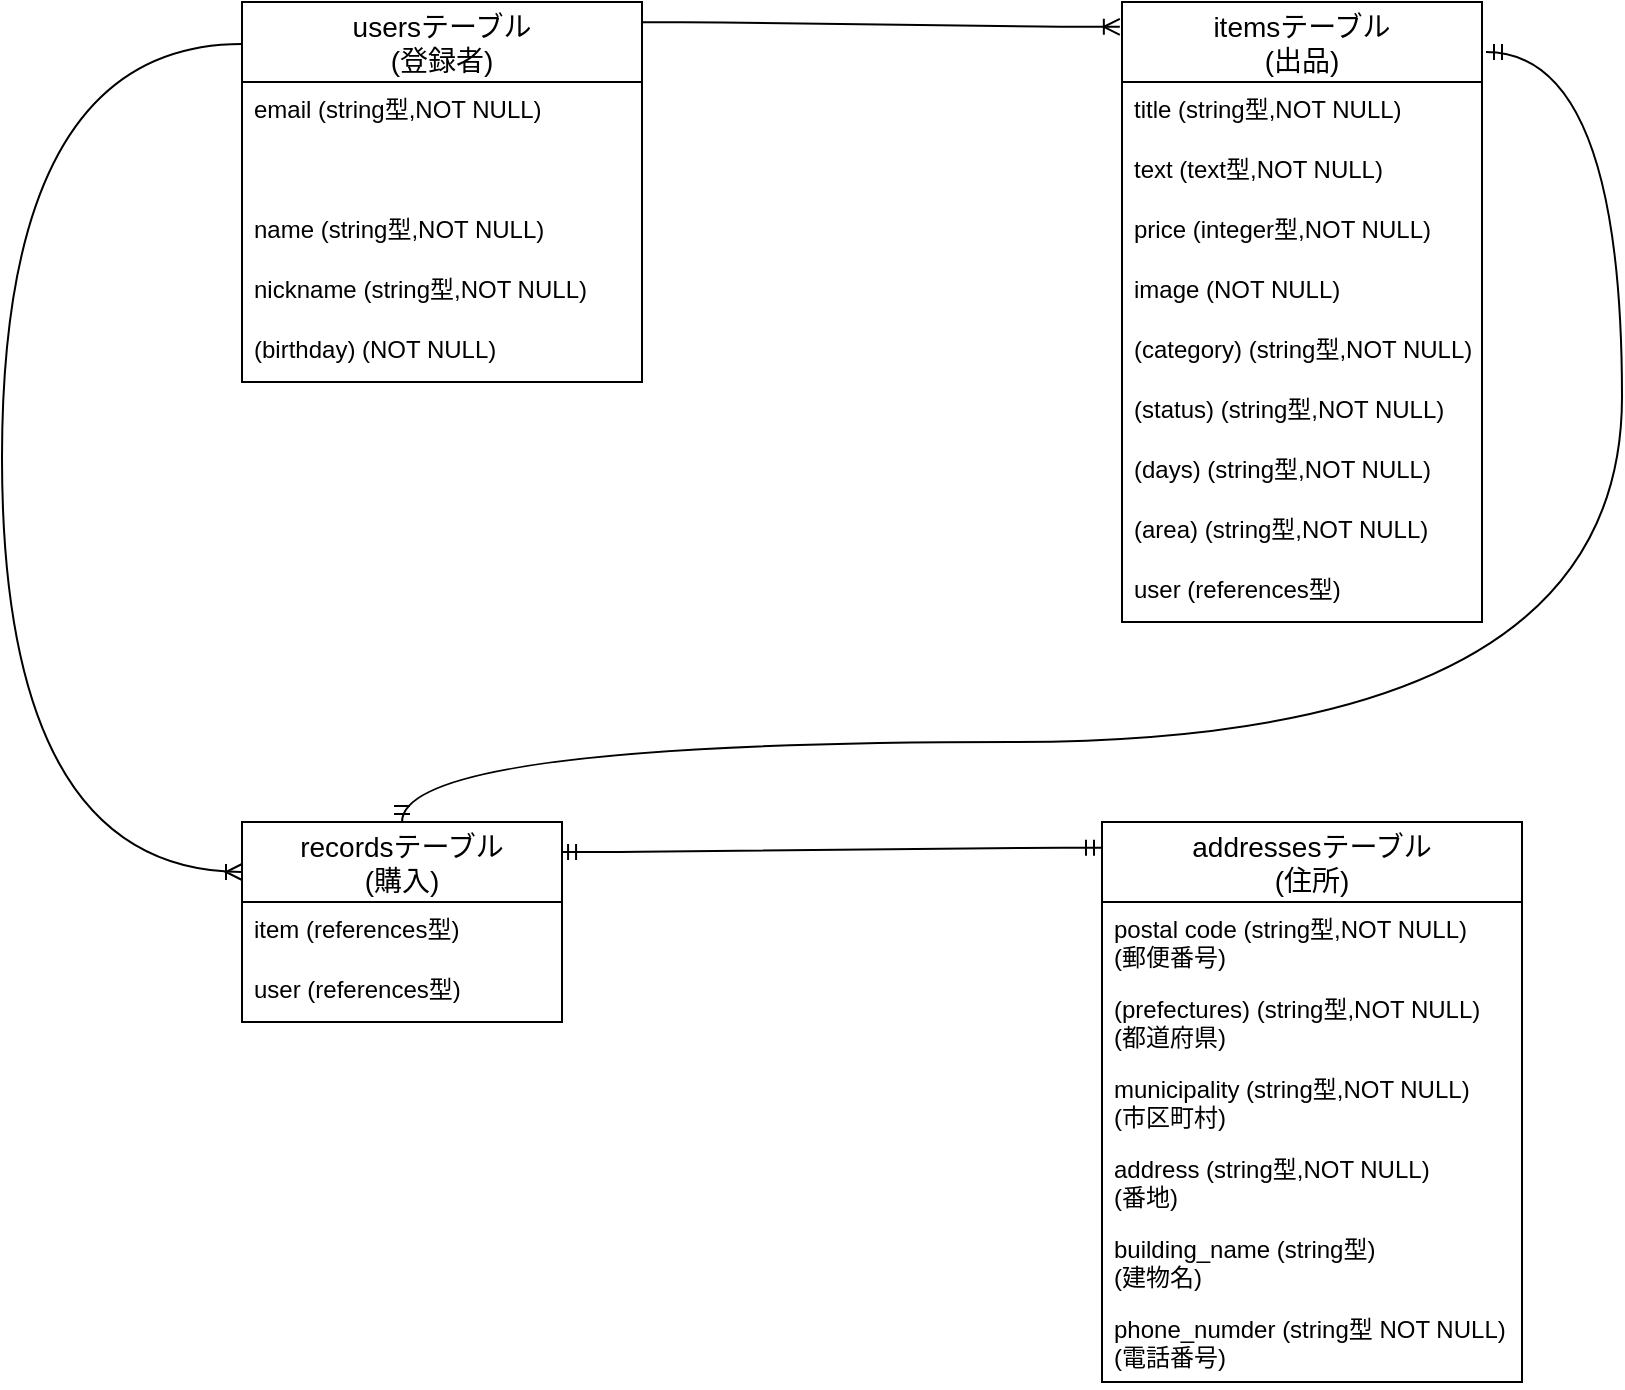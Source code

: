 <mxfile version="13.6.5">
    <diagram id="MlLd6az-TUqGnfiesVWA" name="ページ1">
        <mxGraphModel dx="959" dy="817" grid="1" gridSize="10" guides="1" tooltips="1" connect="1" arrows="0" fold="1" page="1" pageScale="1" pageWidth="1169" pageHeight="827" math="0" shadow="0">
            <root>
                <mxCell id="0"/>
                <mxCell id="1" parent="0"/>
                <mxCell id="13" value="" style="edgeStyle=entityRelationEdgeStyle;fontSize=12;html=1;endArrow=ERoneToMany;entryX=-0.006;entryY=0.04;entryDx=0;entryDy=0;exitX=1;exitY=0.053;exitDx=0;exitDy=0;exitPerimeter=0;entryPerimeter=0;" edge="1" parent="1" source="4" target="8">
                    <mxGeometry width="100" height="100" relative="1" as="geometry">
                        <mxPoint x="360" y="135" as="sourcePoint"/>
                        <mxPoint x="620" y="140" as="targetPoint"/>
                    </mxGeometry>
                </mxCell>
                <mxCell id="20" value="" style="edgeStyle=orthogonalEdgeStyle;fontSize=12;html=1;endArrow=ERoneToMany;entryX=0;entryY=0.25;entryDx=0;entryDy=0;curved=1;" edge="1" parent="1" target="14">
                    <mxGeometry width="100" height="100" relative="1" as="geometry">
                        <mxPoint x="200" y="131" as="sourcePoint"/>
                        <mxPoint x="200" y="575" as="targetPoint"/>
                        <Array as="points">
                            <mxPoint x="80" y="131"/>
                            <mxPoint x="80" y="545"/>
                        </Array>
                    </mxGeometry>
                </mxCell>
                <mxCell id="21" value="" style="edgeStyle=orthogonalEdgeStyle;fontSize=12;html=1;endArrow=ERmandOne;startArrow=ERmandOne;curved=1;exitX=0.5;exitY=0;exitDx=0;exitDy=0;" edge="1" parent="1" source="14">
                    <mxGeometry width="100" height="100" relative="1" as="geometry">
                        <mxPoint x="320" y="490" as="sourcePoint"/>
                        <mxPoint x="822" y="135" as="targetPoint"/>
                        <Array as="points">
                            <mxPoint x="280" y="480"/>
                            <mxPoint x="890" y="480"/>
                            <mxPoint x="890" y="135"/>
                        </Array>
                    </mxGeometry>
                </mxCell>
                <mxCell id="32" value="" style="edgeStyle=entityRelationEdgeStyle;fontSize=12;html=1;endArrow=ERmandOne;startArrow=ERmandOne;exitX=0.994;exitY=0.15;exitDx=0;exitDy=0;exitPerimeter=0;entryX=0;entryY=0.046;entryDx=0;entryDy=0;entryPerimeter=0;" edge="1" parent="1" source="14" target="24">
                    <mxGeometry width="100" height="100" relative="1" as="geometry">
                        <mxPoint x="340" y="680" as="sourcePoint"/>
                        <mxPoint x="629" y="542" as="targetPoint"/>
                    </mxGeometry>
                </mxCell>
                <mxCell id="8" value="itemsテーブル&#10;(出品)" style="swimlane;fontStyle=0;childLayout=stackLayout;horizontal=1;startSize=40;horizontalStack=0;resizeParent=1;resizeParentMax=0;resizeLast=0;collapsible=1;marginBottom=0;align=center;fontSize=14;" vertex="1" parent="1">
                    <mxGeometry x="640" y="110" width="180" height="310" as="geometry">
                        <mxRectangle x="60" y="10" width="50" height="26" as="alternateBounds"/>
                    </mxGeometry>
                </mxCell>
                <mxCell id="9" value="title (string型,NOT NULL)" style="text;strokeColor=none;fillColor=none;spacingLeft=4;spacingRight=4;overflow=hidden;rotatable=0;points=[[0,0.5],[1,0.5]];portConstraint=eastwest;fontSize=12;" vertex="1" parent="8">
                    <mxGeometry y="40" width="180" height="30" as="geometry"/>
                </mxCell>
                <mxCell id="10" value="text (text型,NOT NULL)" style="text;strokeColor=none;fillColor=none;spacingLeft=4;spacingRight=4;overflow=hidden;rotatable=0;points=[[0,0.5],[1,0.5]];portConstraint=eastwest;fontSize=12;" vertex="1" parent="8">
                    <mxGeometry y="70" width="180" height="30" as="geometry"/>
                </mxCell>
                <mxCell id="11" value="price (integer型,NOT NULL)" style="text;strokeColor=none;fillColor=none;spacingLeft=4;spacingRight=4;overflow=hidden;rotatable=0;points=[[0,0.5],[1,0.5]];portConstraint=eastwest;fontSize=12;" vertex="1" parent="8">
                    <mxGeometry y="100" width="180" height="30" as="geometry"/>
                </mxCell>
                <mxCell id="35" value="image (NOT NULL)" style="text;strokeColor=none;fillColor=none;spacingLeft=4;spacingRight=4;overflow=hidden;rotatable=0;points=[[0,0.5],[1,0.5]];portConstraint=eastwest;fontSize=12;" vertex="1" parent="8">
                    <mxGeometry y="130" width="180" height="30" as="geometry"/>
                </mxCell>
                <mxCell id="45" value="(category) (string型,NOT NULL)" style="text;strokeColor=none;fillColor=none;spacingLeft=4;spacingRight=4;overflow=hidden;rotatable=0;points=[[0,0.5],[1,0.5]];portConstraint=eastwest;fontSize=12;" vertex="1" parent="8">
                    <mxGeometry y="160" width="180" height="30" as="geometry"/>
                </mxCell>
                <mxCell id="46" value="(status) (string型,NOT NULL)" style="text;strokeColor=none;fillColor=none;spacingLeft=4;spacingRight=4;overflow=hidden;rotatable=0;points=[[0,0.5],[1,0.5]];portConstraint=eastwest;fontSize=12;" vertex="1" parent="8">
                    <mxGeometry y="190" width="180" height="30" as="geometry"/>
                </mxCell>
                <mxCell id="51" value="(days) (string型,NOT NULL)" style="text;strokeColor=none;fillColor=none;spacingLeft=4;spacingRight=4;overflow=hidden;rotatable=0;points=[[0,0.5],[1,0.5]];portConstraint=eastwest;fontSize=12;" vertex="1" parent="8">
                    <mxGeometry y="220" width="180" height="30" as="geometry"/>
                </mxCell>
                <mxCell id="52" value="(area) (string型,NOT NULL)" style="text;strokeColor=none;fillColor=none;spacingLeft=4;spacingRight=4;overflow=hidden;rotatable=0;points=[[0,0.5],[1,0.5]];portConstraint=eastwest;fontSize=12;" vertex="1" parent="8">
                    <mxGeometry y="250" width="180" height="30" as="geometry"/>
                </mxCell>
                <mxCell id="44" value="user (references型)" style="text;strokeColor=none;fillColor=none;spacingLeft=4;spacingRight=4;overflow=hidden;rotatable=0;points=[[0,0.5],[1,0.5]];portConstraint=eastwest;fontSize=12;" vertex="1" parent="8">
                    <mxGeometry y="280" width="180" height="30" as="geometry"/>
                </mxCell>
                <mxCell id="24" value="addressesテーブル&#10;(住所)" style="swimlane;fontStyle=0;childLayout=stackLayout;horizontal=1;startSize=40;horizontalStack=0;resizeParent=1;resizeParentMax=0;resizeLast=0;collapsible=1;marginBottom=0;align=center;fontSize=14;" vertex="1" parent="1">
                    <mxGeometry x="630" y="520" width="210" height="280" as="geometry">
                        <mxRectangle x="60" y="10" width="50" height="26" as="alternateBounds"/>
                    </mxGeometry>
                </mxCell>
                <mxCell id="25" value="postal code (string型,NOT NULL)&#10;(郵便番号)" style="text;strokeColor=none;fillColor=none;spacingLeft=4;spacingRight=4;overflow=hidden;rotatable=0;points=[[0,0.5],[1,0.5]];portConstraint=eastwest;fontSize=12;" vertex="1" parent="24">
                    <mxGeometry y="40" width="210" height="40" as="geometry"/>
                </mxCell>
                <mxCell id="26" value="(prefectures) (string型,NOT NULL)&#10;(都道府県)" style="text;strokeColor=none;fillColor=none;spacingLeft=4;spacingRight=4;overflow=hidden;rotatable=0;points=[[0,0.5],[1,0.5]];portConstraint=eastwest;fontSize=12;" vertex="1" parent="24">
                    <mxGeometry y="80" width="210" height="40" as="geometry"/>
                </mxCell>
                <mxCell id="27" value="municipality (string型,NOT NULL)&#10;(市区町村)" style="text;strokeColor=none;fillColor=none;spacingLeft=4;spacingRight=4;overflow=hidden;rotatable=0;points=[[0,0.5],[1,0.5]];portConstraint=eastwest;fontSize=12;" vertex="1" parent="24">
                    <mxGeometry y="120" width="210" height="40" as="geometry"/>
                </mxCell>
                <mxCell id="28" value="address (string型,NOT NULL)&#10;(番地)" style="text;strokeColor=none;fillColor=none;spacingLeft=4;spacingRight=4;overflow=hidden;rotatable=0;points=[[0,0.5],[1,0.5]];portConstraint=eastwest;fontSize=12;" vertex="1" parent="24">
                    <mxGeometry y="160" width="210" height="40" as="geometry"/>
                </mxCell>
                <mxCell id="29" value="building_name (string型)&#10;(建物名)" style="text;strokeColor=none;fillColor=none;spacingLeft=4;spacingRight=4;overflow=hidden;rotatable=0;points=[[0,0.5],[1,0.5]];portConstraint=eastwest;fontSize=12;" vertex="1" parent="24">
                    <mxGeometry y="200" width="210" height="40" as="geometry"/>
                </mxCell>
                <mxCell id="47" value="phone_numder (string型 NOT NULL) &#10;(電話番号)" style="text;strokeColor=none;fillColor=none;spacingLeft=4;spacingRight=4;overflow=hidden;rotatable=0;points=[[0,0.5],[1,0.5]];portConstraint=eastwest;fontSize=12;" vertex="1" parent="24">
                    <mxGeometry y="240" width="210" height="40" as="geometry"/>
                </mxCell>
                <mxCell id="14" value="recordsテーブル&#10;(購入)" style="swimlane;fontStyle=0;childLayout=stackLayout;horizontal=1;startSize=40;horizontalStack=0;resizeParent=1;resizeParentMax=0;resizeLast=0;collapsible=1;marginBottom=0;align=center;fontSize=14;" vertex="1" parent="1">
                    <mxGeometry x="200" y="520" width="160" height="100" as="geometry">
                        <mxRectangle x="60" y="10" width="50" height="26" as="alternateBounds"/>
                    </mxGeometry>
                </mxCell>
                <mxCell id="23" value="item (references型)" style="text;strokeColor=none;fillColor=none;spacingLeft=4;spacingRight=4;overflow=hidden;rotatable=0;points=[[0,0.5],[1,0.5]];portConstraint=eastwest;fontSize=12;" vertex="1" parent="14">
                    <mxGeometry y="40" width="160" height="30" as="geometry"/>
                </mxCell>
                <mxCell id="16" value="user (references型)" style="text;strokeColor=none;fillColor=none;spacingLeft=4;spacingRight=4;overflow=hidden;rotatable=0;points=[[0,0.5],[1,0.5]];portConstraint=eastwest;fontSize=12;" vertex="1" parent="14">
                    <mxGeometry y="70" width="160" height="30" as="geometry"/>
                </mxCell>
                <mxCell id="4" value="usersテーブル&#10;(登録者)" style="swimlane;fontStyle=0;childLayout=stackLayout;horizontal=1;startSize=40;horizontalStack=0;resizeParent=1;resizeParentMax=0;resizeLast=0;collapsible=1;marginBottom=0;align=center;fontSize=14;fontFamily=Helvetica;" vertex="1" parent="1">
                    <mxGeometry x="200" y="110" width="200" height="190" as="geometry">
                        <mxRectangle x="60" y="10" width="50" height="26" as="alternateBounds"/>
                    </mxGeometry>
                </mxCell>
                <mxCell id="5" value="email (string型,NOT NULL)" style="text;strokeColor=none;fillColor=none;spacingLeft=4;spacingRight=4;overflow=hidden;rotatable=0;points=[[0,0.5],[1,0.5]];portConstraint=eastwest;fontSize=12;" vertex="1" parent="4">
                    <mxGeometry y="40" width="200" height="30" as="geometry"/>
                </mxCell>
                <mxCell id="6" value="password (string型,NOT NULL)" style="text;strokeColor=none;fillColor=none;spacingLeft=4;spacingRight=4;overflow=hidden;rotatable=0;points=[[0,0.5],[1,0.5]];portConstraint=eastwest;fontSize=12;fontColor=#FFFFFF;" vertex="1" parent="4">
                    <mxGeometry y="70" width="200" height="30" as="geometry"/>
                </mxCell>
                <mxCell id="36" value="name (string型,NOT NULL)" style="text;strokeColor=none;fillColor=none;spacingLeft=4;spacingRight=4;overflow=hidden;rotatable=0;points=[[0,0.5],[1,0.5]];portConstraint=eastwest;fontSize=12;" vertex="1" parent="4">
                    <mxGeometry y="100" width="200" height="30" as="geometry"/>
                </mxCell>
                <mxCell id="7" value="nickname (string型,NOT NULL)" style="text;strokeColor=none;fillColor=none;spacingLeft=4;spacingRight=4;overflow=hidden;rotatable=0;points=[[0,0.5],[1,0.5]];portConstraint=eastwest;fontSize=12;" vertex="1" parent="4">
                    <mxGeometry y="130" width="200" height="30" as="geometry"/>
                </mxCell>
                <mxCell id="43" value="(birthday) (NOT NULL)" style="text;spacingLeft=4;spacingRight=4;overflow=hidden;rotatable=0;points=[[0,0.5],[1,0.5]];portConstraint=eastwest;fontSize=12;strokeWidth=10;" vertex="1" parent="4">
                    <mxGeometry y="160" width="200" height="30" as="geometry"/>
                </mxCell>
            </root>
        </mxGraphModel>
    </diagram>
</mxfile>